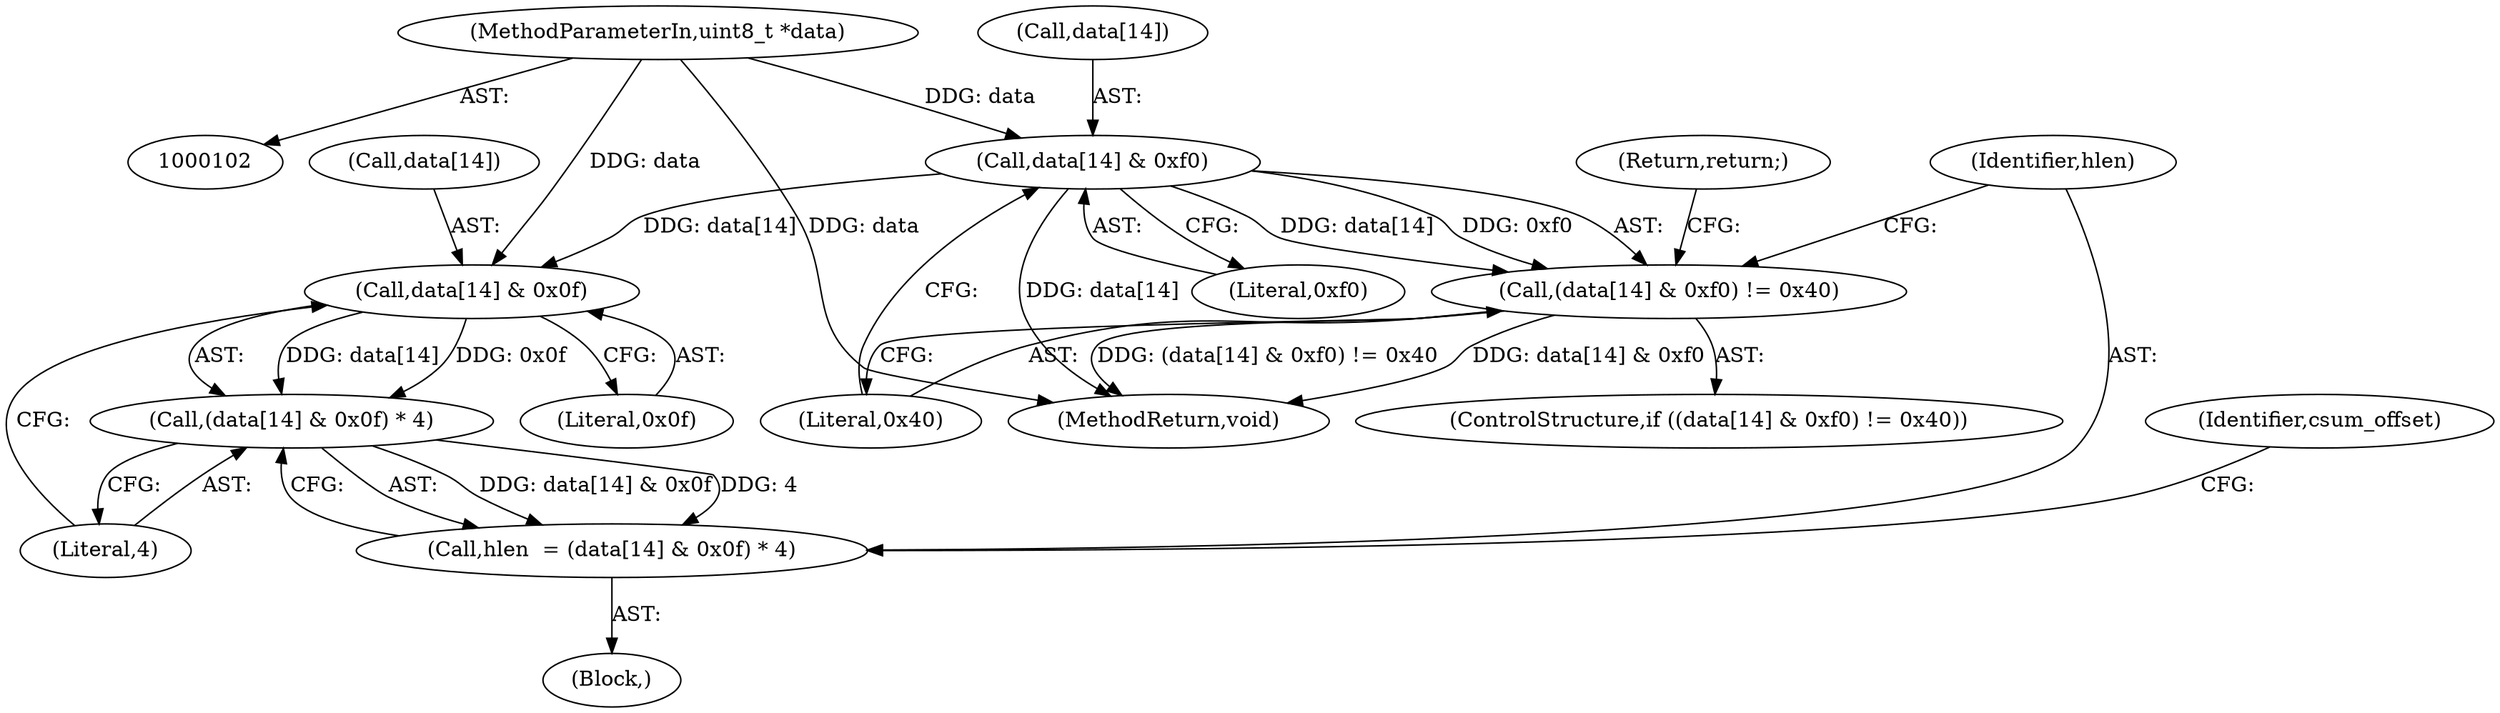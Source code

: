 digraph "0_qemu_362786f14a753d8a5256ef97d7c10ed576d6572b@array" {
"1000121" [label="(Call,data[14] & 0xf0)"];
"1000103" [label="(MethodParameterIn,uint8_t *data)"];
"1000120" [label="(Call,(data[14] & 0xf0) != 0x40)"];
"1000131" [label="(Call,data[14] & 0x0f)"];
"1000130" [label="(Call,(data[14] & 0x0f) * 4)"];
"1000128" [label="(Call,hlen  = (data[14] & 0x0f) * 4)"];
"1000131" [label="(Call,data[14] & 0x0f)"];
"1000135" [label="(Literal,0x0f)"];
"1000121" [label="(Call,data[14] & 0xf0)"];
"1000119" [label="(ControlStructure,if ((data[14] & 0xf0) != 0x40))"];
"1000103" [label="(MethodParameterIn,uint8_t *data)"];
"1000129" [label="(Identifier,hlen)"];
"1000130" [label="(Call,(data[14] & 0x0f) * 4)"];
"1000122" [label="(Call,data[14])"];
"1000148" [label="(MethodReturn,void)"];
"1000126" [label="(Literal,0x40)"];
"1000136" [label="(Literal,4)"];
"1000132" [label="(Call,data[14])"];
"1000138" [label="(Identifier,csum_offset)"];
"1000120" [label="(Call,(data[14] & 0xf0) != 0x40)"];
"1000127" [label="(Return,return;)"];
"1000105" [label="(Block,)"];
"1000125" [label="(Literal,0xf0)"];
"1000128" [label="(Call,hlen  = (data[14] & 0x0f) * 4)"];
"1000121" -> "1000120"  [label="AST: "];
"1000121" -> "1000125"  [label="CFG: "];
"1000122" -> "1000121"  [label="AST: "];
"1000125" -> "1000121"  [label="AST: "];
"1000126" -> "1000121"  [label="CFG: "];
"1000121" -> "1000148"  [label="DDG: data[14]"];
"1000121" -> "1000120"  [label="DDG: data[14]"];
"1000121" -> "1000120"  [label="DDG: 0xf0"];
"1000103" -> "1000121"  [label="DDG: data"];
"1000121" -> "1000131"  [label="DDG: data[14]"];
"1000103" -> "1000102"  [label="AST: "];
"1000103" -> "1000148"  [label="DDG: data"];
"1000103" -> "1000131"  [label="DDG: data"];
"1000120" -> "1000119"  [label="AST: "];
"1000120" -> "1000126"  [label="CFG: "];
"1000126" -> "1000120"  [label="AST: "];
"1000127" -> "1000120"  [label="CFG: "];
"1000129" -> "1000120"  [label="CFG: "];
"1000120" -> "1000148"  [label="DDG: data[14] & 0xf0"];
"1000120" -> "1000148"  [label="DDG: (data[14] & 0xf0) != 0x40"];
"1000131" -> "1000130"  [label="AST: "];
"1000131" -> "1000135"  [label="CFG: "];
"1000132" -> "1000131"  [label="AST: "];
"1000135" -> "1000131"  [label="AST: "];
"1000136" -> "1000131"  [label="CFG: "];
"1000131" -> "1000130"  [label="DDG: data[14]"];
"1000131" -> "1000130"  [label="DDG: 0x0f"];
"1000130" -> "1000128"  [label="AST: "];
"1000130" -> "1000136"  [label="CFG: "];
"1000136" -> "1000130"  [label="AST: "];
"1000128" -> "1000130"  [label="CFG: "];
"1000130" -> "1000128"  [label="DDG: data[14] & 0x0f"];
"1000130" -> "1000128"  [label="DDG: 4"];
"1000128" -> "1000105"  [label="AST: "];
"1000129" -> "1000128"  [label="AST: "];
"1000138" -> "1000128"  [label="CFG: "];
}
